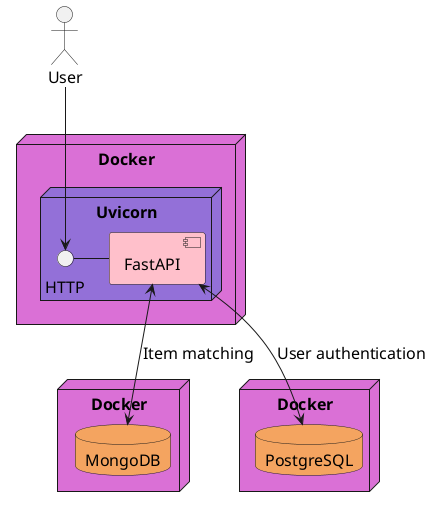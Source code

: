 @startuml

skinparam backgroundColor transparent
skinparam defaultFontSize 16
skinparam defaultFontWeight 3

actor User

node Docker as d1 #Orchid {

  node "Uvicorn" as api #MediumPurple{
    interface HTTP
    [FastAPI] #Pink
    [FastAPI] -left- HTTP
  }
}

node Docker as d2 #Orchid{
  database MongoDB #SandyBrown
}
node Docker as d3 #Orchid {
  database PostgreSQL #SandyBrown
}


FastAPI <-up-> MongoDB: "Item matching"
FastAPI <-down-> PostgreSQL: "User authentication"

FastAPI -[hidden]- MongoDB

User -down-> HTTP

@enduml